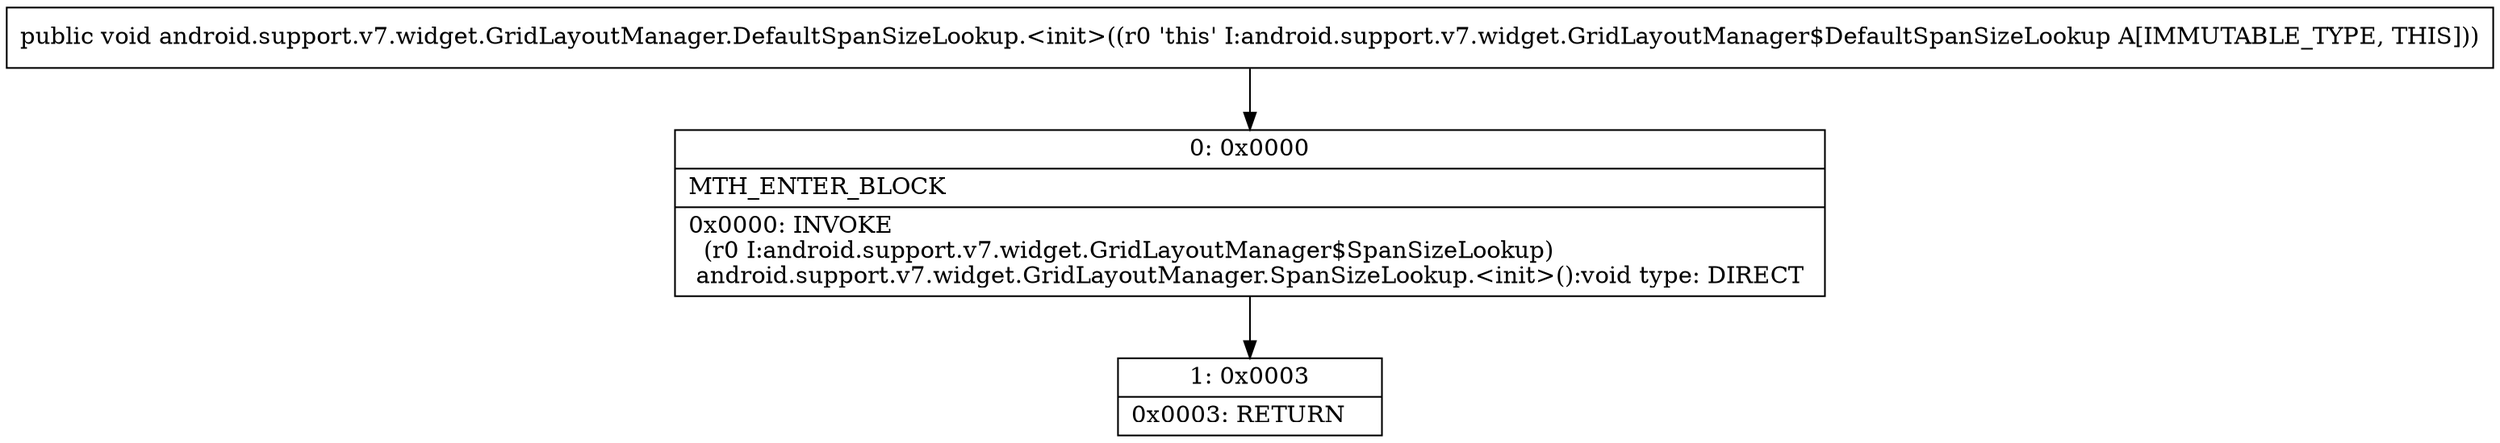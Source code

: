 digraph "CFG forandroid.support.v7.widget.GridLayoutManager.DefaultSpanSizeLookup.\<init\>()V" {
Node_0 [shape=record,label="{0\:\ 0x0000|MTH_ENTER_BLOCK\l|0x0000: INVOKE  \l  (r0 I:android.support.v7.widget.GridLayoutManager$SpanSizeLookup)\l android.support.v7.widget.GridLayoutManager.SpanSizeLookup.\<init\>():void type: DIRECT \l}"];
Node_1 [shape=record,label="{1\:\ 0x0003|0x0003: RETURN   \l}"];
MethodNode[shape=record,label="{public void android.support.v7.widget.GridLayoutManager.DefaultSpanSizeLookup.\<init\>((r0 'this' I:android.support.v7.widget.GridLayoutManager$DefaultSpanSizeLookup A[IMMUTABLE_TYPE, THIS])) }"];
MethodNode -> Node_0;
Node_0 -> Node_1;
}

